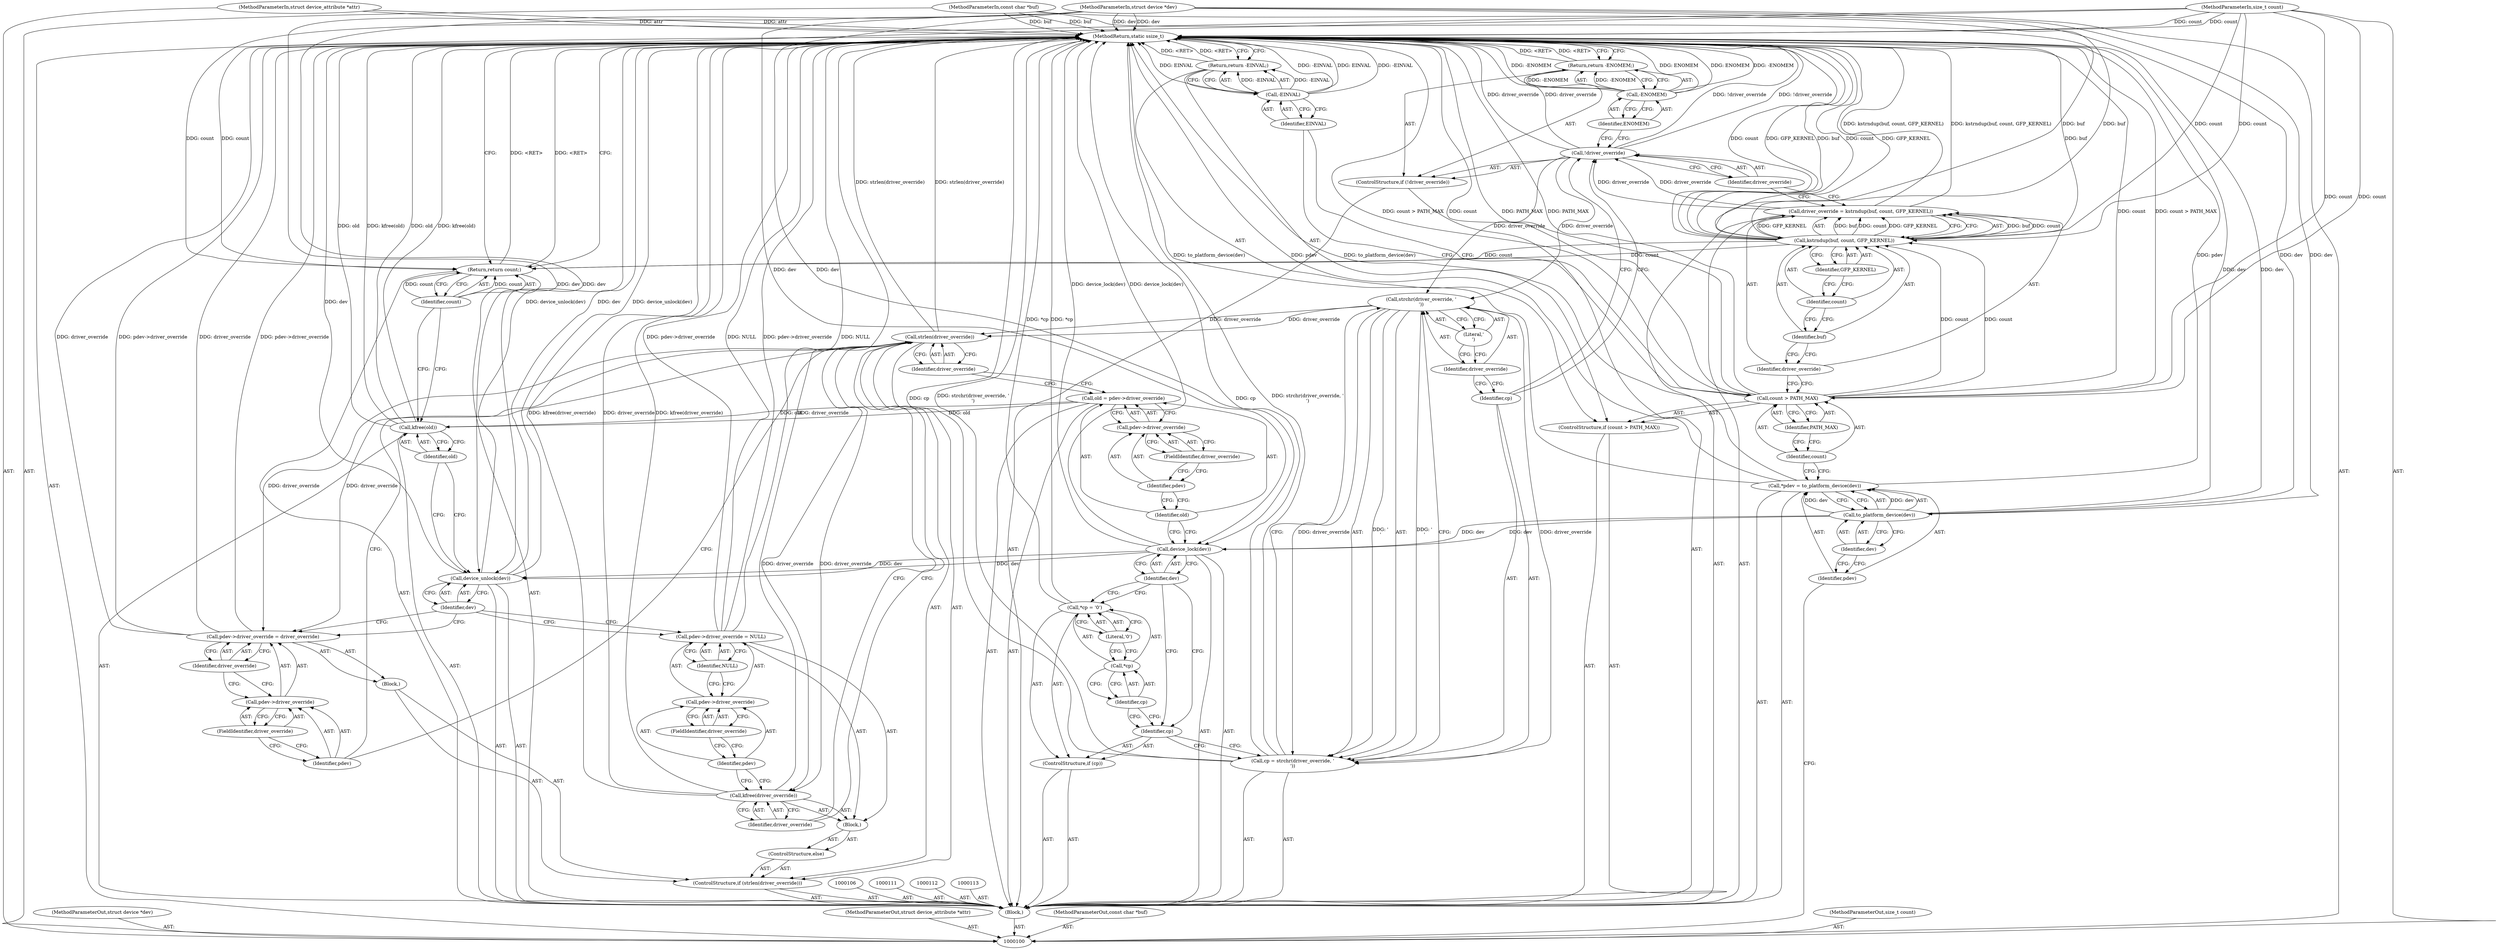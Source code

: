 digraph "0_linux_6265539776a0810b7ce6398c27866ddb9c6bd154_0" {
"1000175" [label="(MethodReturn,static ssize_t)"];
"1000101" [label="(MethodParameterIn,struct device *dev)"];
"1000245" [label="(MethodParameterOut,struct device *dev)"];
"1000121" [label="(Call,driver_override = kstrndup(buf, count, GFP_KERNEL))"];
"1000122" [label="(Identifier,driver_override)"];
"1000123" [label="(Call,kstrndup(buf, count, GFP_KERNEL))"];
"1000124" [label="(Identifier,buf)"];
"1000125" [label="(Identifier,count)"];
"1000126" [label="(Identifier,GFP_KERNEL)"];
"1000127" [label="(ControlStructure,if (!driver_override))"];
"1000128" [label="(Call,!driver_override)"];
"1000129" [label="(Identifier,driver_override)"];
"1000132" [label="(Identifier,ENOMEM)"];
"1000130" [label="(Return,return -ENOMEM;)"];
"1000131" [label="(Call,-ENOMEM)"];
"1000133" [label="(Call,cp = strchr(driver_override, '\n'))"];
"1000134" [label="(Identifier,cp)"];
"1000136" [label="(Identifier,driver_override)"];
"1000137" [label="(Literal,'\n')"];
"1000135" [label="(Call,strchr(driver_override, '\n'))"];
"1000138" [label="(ControlStructure,if (cp))"];
"1000139" [label="(Identifier,cp)"];
"1000140" [label="(Call,*cp = '\0')"];
"1000141" [label="(Call,*cp)"];
"1000142" [label="(Identifier,cp)"];
"1000143" [label="(Literal,'\0')"];
"1000144" [label="(Call,device_lock(dev))"];
"1000145" [label="(Identifier,dev)"];
"1000102" [label="(MethodParameterIn,struct device_attribute *attr)"];
"1000246" [label="(MethodParameterOut,struct device_attribute *attr)"];
"1000146" [label="(Call,old = pdev->driver_override)"];
"1000147" [label="(Identifier,old)"];
"1000150" [label="(FieldIdentifier,driver_override)"];
"1000148" [label="(Call,pdev->driver_override)"];
"1000149" [label="(Identifier,pdev)"];
"1000153" [label="(Identifier,driver_override)"];
"1000151" [label="(ControlStructure,if (strlen(driver_override)))"];
"1000154" [label="(Block,)"];
"1000152" [label="(Call,strlen(driver_override))"];
"1000159" [label="(Identifier,driver_override)"];
"1000155" [label="(Call,pdev->driver_override = driver_override)"];
"1000156" [label="(Call,pdev->driver_override)"];
"1000157" [label="(Identifier,pdev)"];
"1000158" [label="(FieldIdentifier,driver_override)"];
"1000160" [label="(ControlStructure,else)"];
"1000161" [label="(Block,)"];
"1000162" [label="(Call,kfree(driver_override))"];
"1000163" [label="(Identifier,driver_override)"];
"1000168" [label="(Identifier,NULL)"];
"1000164" [label="(Call,pdev->driver_override = NULL)"];
"1000165" [label="(Call,pdev->driver_override)"];
"1000166" [label="(Identifier,pdev)"];
"1000167" [label="(FieldIdentifier,driver_override)"];
"1000169" [label="(Call,device_unlock(dev))"];
"1000170" [label="(Identifier,dev)"];
"1000171" [label="(Call,kfree(old))"];
"1000172" [label="(Identifier,old)"];
"1000103" [label="(MethodParameterIn,const char *buf)"];
"1000247" [label="(MethodParameterOut,const char *buf)"];
"1000104" [label="(MethodParameterIn,size_t count)"];
"1000248" [label="(MethodParameterOut,size_t count)"];
"1000173" [label="(Return,return count;)"];
"1000174" [label="(Identifier,count)"];
"1000105" [label="(Block,)"];
"1000107" [label="(Call,*pdev = to_platform_device(dev))"];
"1000108" [label="(Identifier,pdev)"];
"1000109" [label="(Call,to_platform_device(dev))"];
"1000110" [label="(Identifier,dev)"];
"1000117" [label="(Identifier,PATH_MAX)"];
"1000114" [label="(ControlStructure,if (count > PATH_MAX))"];
"1000115" [label="(Call,count > PATH_MAX)"];
"1000116" [label="(Identifier,count)"];
"1000119" [label="(Call,-EINVAL)"];
"1000120" [label="(Identifier,EINVAL)"];
"1000118" [label="(Return,return -EINVAL;)"];
"1000175" -> "1000100"  [label="AST: "];
"1000175" -> "1000118"  [label="CFG: "];
"1000175" -> "1000130"  [label="CFG: "];
"1000175" -> "1000173"  [label="CFG: "];
"1000173" -> "1000175"  [label="DDG: <RET>"];
"1000118" -> "1000175"  [label="DDG: <RET>"];
"1000171" -> "1000175"  [label="DDG: old"];
"1000171" -> "1000175"  [label="DDG: kfree(old)"];
"1000123" -> "1000175"  [label="DDG: count"];
"1000123" -> "1000175"  [label="DDG: GFP_KERNEL"];
"1000123" -> "1000175"  [label="DDG: buf"];
"1000107" -> "1000175"  [label="DDG: pdev"];
"1000107" -> "1000175"  [label="DDG: to_platform_device(dev)"];
"1000169" -> "1000175"  [label="DDG: device_unlock(dev)"];
"1000169" -> "1000175"  [label="DDG: dev"];
"1000104" -> "1000175"  [label="DDG: count"];
"1000119" -> "1000175"  [label="DDG: -EINVAL"];
"1000119" -> "1000175"  [label="DDG: EINVAL"];
"1000115" -> "1000175"  [label="DDG: count"];
"1000115" -> "1000175"  [label="DDG: PATH_MAX"];
"1000115" -> "1000175"  [label="DDG: count > PATH_MAX"];
"1000155" -> "1000175"  [label="DDG: driver_override"];
"1000155" -> "1000175"  [label="DDG: pdev->driver_override"];
"1000164" -> "1000175"  [label="DDG: NULL"];
"1000164" -> "1000175"  [label="DDG: pdev->driver_override"];
"1000121" -> "1000175"  [label="DDG: kstrndup(buf, count, GFP_KERNEL)"];
"1000131" -> "1000175"  [label="DDG: ENOMEM"];
"1000131" -> "1000175"  [label="DDG: -ENOMEM"];
"1000140" -> "1000175"  [label="DDG: *cp"];
"1000152" -> "1000175"  [label="DDG: strlen(driver_override)"];
"1000128" -> "1000175"  [label="DDG: driver_override"];
"1000128" -> "1000175"  [label="DDG: !driver_override"];
"1000103" -> "1000175"  [label="DDG: buf"];
"1000144" -> "1000175"  [label="DDG: device_lock(dev)"];
"1000133" -> "1000175"  [label="DDG: cp"];
"1000133" -> "1000175"  [label="DDG: strchr(driver_override, '\n')"];
"1000102" -> "1000175"  [label="DDG: attr"];
"1000101" -> "1000175"  [label="DDG: dev"];
"1000109" -> "1000175"  [label="DDG: dev"];
"1000162" -> "1000175"  [label="DDG: driver_override"];
"1000162" -> "1000175"  [label="DDG: kfree(driver_override)"];
"1000130" -> "1000175"  [label="DDG: <RET>"];
"1000101" -> "1000100"  [label="AST: "];
"1000101" -> "1000175"  [label="DDG: dev"];
"1000101" -> "1000109"  [label="DDG: dev"];
"1000101" -> "1000144"  [label="DDG: dev"];
"1000101" -> "1000169"  [label="DDG: dev"];
"1000245" -> "1000100"  [label="AST: "];
"1000121" -> "1000105"  [label="AST: "];
"1000121" -> "1000123"  [label="CFG: "];
"1000122" -> "1000121"  [label="AST: "];
"1000123" -> "1000121"  [label="AST: "];
"1000129" -> "1000121"  [label="CFG: "];
"1000121" -> "1000175"  [label="DDG: kstrndup(buf, count, GFP_KERNEL)"];
"1000123" -> "1000121"  [label="DDG: buf"];
"1000123" -> "1000121"  [label="DDG: count"];
"1000123" -> "1000121"  [label="DDG: GFP_KERNEL"];
"1000121" -> "1000128"  [label="DDG: driver_override"];
"1000122" -> "1000121"  [label="AST: "];
"1000122" -> "1000115"  [label="CFG: "];
"1000124" -> "1000122"  [label="CFG: "];
"1000123" -> "1000121"  [label="AST: "];
"1000123" -> "1000126"  [label="CFG: "];
"1000124" -> "1000123"  [label="AST: "];
"1000125" -> "1000123"  [label="AST: "];
"1000126" -> "1000123"  [label="AST: "];
"1000121" -> "1000123"  [label="CFG: "];
"1000123" -> "1000175"  [label="DDG: count"];
"1000123" -> "1000175"  [label="DDG: GFP_KERNEL"];
"1000123" -> "1000175"  [label="DDG: buf"];
"1000123" -> "1000121"  [label="DDG: buf"];
"1000123" -> "1000121"  [label="DDG: count"];
"1000123" -> "1000121"  [label="DDG: GFP_KERNEL"];
"1000103" -> "1000123"  [label="DDG: buf"];
"1000115" -> "1000123"  [label="DDG: count"];
"1000104" -> "1000123"  [label="DDG: count"];
"1000123" -> "1000173"  [label="DDG: count"];
"1000124" -> "1000123"  [label="AST: "];
"1000124" -> "1000122"  [label="CFG: "];
"1000125" -> "1000124"  [label="CFG: "];
"1000125" -> "1000123"  [label="AST: "];
"1000125" -> "1000124"  [label="CFG: "];
"1000126" -> "1000125"  [label="CFG: "];
"1000126" -> "1000123"  [label="AST: "];
"1000126" -> "1000125"  [label="CFG: "];
"1000123" -> "1000126"  [label="CFG: "];
"1000127" -> "1000105"  [label="AST: "];
"1000128" -> "1000127"  [label="AST: "];
"1000130" -> "1000127"  [label="AST: "];
"1000128" -> "1000127"  [label="AST: "];
"1000128" -> "1000129"  [label="CFG: "];
"1000129" -> "1000128"  [label="AST: "];
"1000132" -> "1000128"  [label="CFG: "];
"1000134" -> "1000128"  [label="CFG: "];
"1000128" -> "1000175"  [label="DDG: driver_override"];
"1000128" -> "1000175"  [label="DDG: !driver_override"];
"1000121" -> "1000128"  [label="DDG: driver_override"];
"1000128" -> "1000135"  [label="DDG: driver_override"];
"1000129" -> "1000128"  [label="AST: "];
"1000129" -> "1000121"  [label="CFG: "];
"1000128" -> "1000129"  [label="CFG: "];
"1000132" -> "1000131"  [label="AST: "];
"1000132" -> "1000128"  [label="CFG: "];
"1000131" -> "1000132"  [label="CFG: "];
"1000130" -> "1000127"  [label="AST: "];
"1000130" -> "1000131"  [label="CFG: "];
"1000131" -> "1000130"  [label="AST: "];
"1000175" -> "1000130"  [label="CFG: "];
"1000130" -> "1000175"  [label="DDG: <RET>"];
"1000131" -> "1000130"  [label="DDG: -ENOMEM"];
"1000131" -> "1000130"  [label="AST: "];
"1000131" -> "1000132"  [label="CFG: "];
"1000132" -> "1000131"  [label="AST: "];
"1000130" -> "1000131"  [label="CFG: "];
"1000131" -> "1000175"  [label="DDG: ENOMEM"];
"1000131" -> "1000175"  [label="DDG: -ENOMEM"];
"1000131" -> "1000130"  [label="DDG: -ENOMEM"];
"1000133" -> "1000105"  [label="AST: "];
"1000133" -> "1000135"  [label="CFG: "];
"1000134" -> "1000133"  [label="AST: "];
"1000135" -> "1000133"  [label="AST: "];
"1000139" -> "1000133"  [label="CFG: "];
"1000133" -> "1000175"  [label="DDG: cp"];
"1000133" -> "1000175"  [label="DDG: strchr(driver_override, '\n')"];
"1000135" -> "1000133"  [label="DDG: driver_override"];
"1000135" -> "1000133"  [label="DDG: '\n'"];
"1000134" -> "1000133"  [label="AST: "];
"1000134" -> "1000128"  [label="CFG: "];
"1000136" -> "1000134"  [label="CFG: "];
"1000136" -> "1000135"  [label="AST: "];
"1000136" -> "1000134"  [label="CFG: "];
"1000137" -> "1000136"  [label="CFG: "];
"1000137" -> "1000135"  [label="AST: "];
"1000137" -> "1000136"  [label="CFG: "];
"1000135" -> "1000137"  [label="CFG: "];
"1000135" -> "1000133"  [label="AST: "];
"1000135" -> "1000137"  [label="CFG: "];
"1000136" -> "1000135"  [label="AST: "];
"1000137" -> "1000135"  [label="AST: "];
"1000133" -> "1000135"  [label="CFG: "];
"1000135" -> "1000133"  [label="DDG: driver_override"];
"1000135" -> "1000133"  [label="DDG: '\n'"];
"1000128" -> "1000135"  [label="DDG: driver_override"];
"1000135" -> "1000152"  [label="DDG: driver_override"];
"1000138" -> "1000105"  [label="AST: "];
"1000139" -> "1000138"  [label="AST: "];
"1000140" -> "1000138"  [label="AST: "];
"1000139" -> "1000138"  [label="AST: "];
"1000139" -> "1000133"  [label="CFG: "];
"1000142" -> "1000139"  [label="CFG: "];
"1000145" -> "1000139"  [label="CFG: "];
"1000140" -> "1000138"  [label="AST: "];
"1000140" -> "1000143"  [label="CFG: "];
"1000141" -> "1000140"  [label="AST: "];
"1000143" -> "1000140"  [label="AST: "];
"1000145" -> "1000140"  [label="CFG: "];
"1000140" -> "1000175"  [label="DDG: *cp"];
"1000141" -> "1000140"  [label="AST: "];
"1000141" -> "1000142"  [label="CFG: "];
"1000142" -> "1000141"  [label="AST: "];
"1000143" -> "1000141"  [label="CFG: "];
"1000142" -> "1000141"  [label="AST: "];
"1000142" -> "1000139"  [label="CFG: "];
"1000141" -> "1000142"  [label="CFG: "];
"1000143" -> "1000140"  [label="AST: "];
"1000143" -> "1000141"  [label="CFG: "];
"1000140" -> "1000143"  [label="CFG: "];
"1000144" -> "1000105"  [label="AST: "];
"1000144" -> "1000145"  [label="CFG: "];
"1000145" -> "1000144"  [label="AST: "];
"1000147" -> "1000144"  [label="CFG: "];
"1000144" -> "1000175"  [label="DDG: device_lock(dev)"];
"1000109" -> "1000144"  [label="DDG: dev"];
"1000101" -> "1000144"  [label="DDG: dev"];
"1000144" -> "1000169"  [label="DDG: dev"];
"1000145" -> "1000144"  [label="AST: "];
"1000145" -> "1000140"  [label="CFG: "];
"1000145" -> "1000139"  [label="CFG: "];
"1000144" -> "1000145"  [label="CFG: "];
"1000102" -> "1000100"  [label="AST: "];
"1000102" -> "1000175"  [label="DDG: attr"];
"1000246" -> "1000100"  [label="AST: "];
"1000146" -> "1000105"  [label="AST: "];
"1000146" -> "1000148"  [label="CFG: "];
"1000147" -> "1000146"  [label="AST: "];
"1000148" -> "1000146"  [label="AST: "];
"1000153" -> "1000146"  [label="CFG: "];
"1000146" -> "1000171"  [label="DDG: old"];
"1000147" -> "1000146"  [label="AST: "];
"1000147" -> "1000144"  [label="CFG: "];
"1000149" -> "1000147"  [label="CFG: "];
"1000150" -> "1000148"  [label="AST: "];
"1000150" -> "1000149"  [label="CFG: "];
"1000148" -> "1000150"  [label="CFG: "];
"1000148" -> "1000146"  [label="AST: "];
"1000148" -> "1000150"  [label="CFG: "];
"1000149" -> "1000148"  [label="AST: "];
"1000150" -> "1000148"  [label="AST: "];
"1000146" -> "1000148"  [label="CFG: "];
"1000149" -> "1000148"  [label="AST: "];
"1000149" -> "1000147"  [label="CFG: "];
"1000150" -> "1000149"  [label="CFG: "];
"1000153" -> "1000152"  [label="AST: "];
"1000153" -> "1000146"  [label="CFG: "];
"1000152" -> "1000153"  [label="CFG: "];
"1000151" -> "1000105"  [label="AST: "];
"1000152" -> "1000151"  [label="AST: "];
"1000154" -> "1000151"  [label="AST: "];
"1000160" -> "1000151"  [label="AST: "];
"1000154" -> "1000151"  [label="AST: "];
"1000155" -> "1000154"  [label="AST: "];
"1000152" -> "1000151"  [label="AST: "];
"1000152" -> "1000153"  [label="CFG: "];
"1000153" -> "1000152"  [label="AST: "];
"1000157" -> "1000152"  [label="CFG: "];
"1000163" -> "1000152"  [label="CFG: "];
"1000152" -> "1000175"  [label="DDG: strlen(driver_override)"];
"1000135" -> "1000152"  [label="DDG: driver_override"];
"1000152" -> "1000155"  [label="DDG: driver_override"];
"1000152" -> "1000162"  [label="DDG: driver_override"];
"1000159" -> "1000155"  [label="AST: "];
"1000159" -> "1000156"  [label="CFG: "];
"1000155" -> "1000159"  [label="CFG: "];
"1000155" -> "1000154"  [label="AST: "];
"1000155" -> "1000159"  [label="CFG: "];
"1000156" -> "1000155"  [label="AST: "];
"1000159" -> "1000155"  [label="AST: "];
"1000170" -> "1000155"  [label="CFG: "];
"1000155" -> "1000175"  [label="DDG: driver_override"];
"1000155" -> "1000175"  [label="DDG: pdev->driver_override"];
"1000152" -> "1000155"  [label="DDG: driver_override"];
"1000156" -> "1000155"  [label="AST: "];
"1000156" -> "1000158"  [label="CFG: "];
"1000157" -> "1000156"  [label="AST: "];
"1000158" -> "1000156"  [label="AST: "];
"1000159" -> "1000156"  [label="CFG: "];
"1000157" -> "1000156"  [label="AST: "];
"1000157" -> "1000152"  [label="CFG: "];
"1000158" -> "1000157"  [label="CFG: "];
"1000158" -> "1000156"  [label="AST: "];
"1000158" -> "1000157"  [label="CFG: "];
"1000156" -> "1000158"  [label="CFG: "];
"1000160" -> "1000151"  [label="AST: "];
"1000161" -> "1000160"  [label="AST: "];
"1000161" -> "1000160"  [label="AST: "];
"1000162" -> "1000161"  [label="AST: "];
"1000164" -> "1000161"  [label="AST: "];
"1000162" -> "1000161"  [label="AST: "];
"1000162" -> "1000163"  [label="CFG: "];
"1000163" -> "1000162"  [label="AST: "];
"1000166" -> "1000162"  [label="CFG: "];
"1000162" -> "1000175"  [label="DDG: driver_override"];
"1000162" -> "1000175"  [label="DDG: kfree(driver_override)"];
"1000152" -> "1000162"  [label="DDG: driver_override"];
"1000163" -> "1000162"  [label="AST: "];
"1000163" -> "1000152"  [label="CFG: "];
"1000162" -> "1000163"  [label="CFG: "];
"1000168" -> "1000164"  [label="AST: "];
"1000168" -> "1000165"  [label="CFG: "];
"1000164" -> "1000168"  [label="CFG: "];
"1000164" -> "1000161"  [label="AST: "];
"1000164" -> "1000168"  [label="CFG: "];
"1000165" -> "1000164"  [label="AST: "];
"1000168" -> "1000164"  [label="AST: "];
"1000170" -> "1000164"  [label="CFG: "];
"1000164" -> "1000175"  [label="DDG: NULL"];
"1000164" -> "1000175"  [label="DDG: pdev->driver_override"];
"1000165" -> "1000164"  [label="AST: "];
"1000165" -> "1000167"  [label="CFG: "];
"1000166" -> "1000165"  [label="AST: "];
"1000167" -> "1000165"  [label="AST: "];
"1000168" -> "1000165"  [label="CFG: "];
"1000166" -> "1000165"  [label="AST: "];
"1000166" -> "1000162"  [label="CFG: "];
"1000167" -> "1000166"  [label="CFG: "];
"1000167" -> "1000165"  [label="AST: "];
"1000167" -> "1000166"  [label="CFG: "];
"1000165" -> "1000167"  [label="CFG: "];
"1000169" -> "1000105"  [label="AST: "];
"1000169" -> "1000170"  [label="CFG: "];
"1000170" -> "1000169"  [label="AST: "];
"1000172" -> "1000169"  [label="CFG: "];
"1000169" -> "1000175"  [label="DDG: device_unlock(dev)"];
"1000169" -> "1000175"  [label="DDG: dev"];
"1000144" -> "1000169"  [label="DDG: dev"];
"1000101" -> "1000169"  [label="DDG: dev"];
"1000170" -> "1000169"  [label="AST: "];
"1000170" -> "1000155"  [label="CFG: "];
"1000170" -> "1000164"  [label="CFG: "];
"1000169" -> "1000170"  [label="CFG: "];
"1000171" -> "1000105"  [label="AST: "];
"1000171" -> "1000172"  [label="CFG: "];
"1000172" -> "1000171"  [label="AST: "];
"1000174" -> "1000171"  [label="CFG: "];
"1000171" -> "1000175"  [label="DDG: old"];
"1000171" -> "1000175"  [label="DDG: kfree(old)"];
"1000146" -> "1000171"  [label="DDG: old"];
"1000172" -> "1000171"  [label="AST: "];
"1000172" -> "1000169"  [label="CFG: "];
"1000171" -> "1000172"  [label="CFG: "];
"1000103" -> "1000100"  [label="AST: "];
"1000103" -> "1000175"  [label="DDG: buf"];
"1000103" -> "1000123"  [label="DDG: buf"];
"1000247" -> "1000100"  [label="AST: "];
"1000104" -> "1000100"  [label="AST: "];
"1000104" -> "1000175"  [label="DDG: count"];
"1000104" -> "1000115"  [label="DDG: count"];
"1000104" -> "1000123"  [label="DDG: count"];
"1000104" -> "1000173"  [label="DDG: count"];
"1000248" -> "1000100"  [label="AST: "];
"1000173" -> "1000105"  [label="AST: "];
"1000173" -> "1000174"  [label="CFG: "];
"1000174" -> "1000173"  [label="AST: "];
"1000175" -> "1000173"  [label="CFG: "];
"1000173" -> "1000175"  [label="DDG: <RET>"];
"1000174" -> "1000173"  [label="DDG: count"];
"1000123" -> "1000173"  [label="DDG: count"];
"1000104" -> "1000173"  [label="DDG: count"];
"1000174" -> "1000173"  [label="AST: "];
"1000174" -> "1000171"  [label="CFG: "];
"1000173" -> "1000174"  [label="CFG: "];
"1000174" -> "1000173"  [label="DDG: count"];
"1000105" -> "1000100"  [label="AST: "];
"1000106" -> "1000105"  [label="AST: "];
"1000107" -> "1000105"  [label="AST: "];
"1000111" -> "1000105"  [label="AST: "];
"1000112" -> "1000105"  [label="AST: "];
"1000113" -> "1000105"  [label="AST: "];
"1000114" -> "1000105"  [label="AST: "];
"1000121" -> "1000105"  [label="AST: "];
"1000127" -> "1000105"  [label="AST: "];
"1000133" -> "1000105"  [label="AST: "];
"1000138" -> "1000105"  [label="AST: "];
"1000144" -> "1000105"  [label="AST: "];
"1000146" -> "1000105"  [label="AST: "];
"1000151" -> "1000105"  [label="AST: "];
"1000169" -> "1000105"  [label="AST: "];
"1000171" -> "1000105"  [label="AST: "];
"1000173" -> "1000105"  [label="AST: "];
"1000107" -> "1000105"  [label="AST: "];
"1000107" -> "1000109"  [label="CFG: "];
"1000108" -> "1000107"  [label="AST: "];
"1000109" -> "1000107"  [label="AST: "];
"1000116" -> "1000107"  [label="CFG: "];
"1000107" -> "1000175"  [label="DDG: pdev"];
"1000107" -> "1000175"  [label="DDG: to_platform_device(dev)"];
"1000109" -> "1000107"  [label="DDG: dev"];
"1000108" -> "1000107"  [label="AST: "];
"1000108" -> "1000100"  [label="CFG: "];
"1000110" -> "1000108"  [label="CFG: "];
"1000109" -> "1000107"  [label="AST: "];
"1000109" -> "1000110"  [label="CFG: "];
"1000110" -> "1000109"  [label="AST: "];
"1000107" -> "1000109"  [label="CFG: "];
"1000109" -> "1000175"  [label="DDG: dev"];
"1000109" -> "1000107"  [label="DDG: dev"];
"1000101" -> "1000109"  [label="DDG: dev"];
"1000109" -> "1000144"  [label="DDG: dev"];
"1000110" -> "1000109"  [label="AST: "];
"1000110" -> "1000108"  [label="CFG: "];
"1000109" -> "1000110"  [label="CFG: "];
"1000117" -> "1000115"  [label="AST: "];
"1000117" -> "1000116"  [label="CFG: "];
"1000115" -> "1000117"  [label="CFG: "];
"1000114" -> "1000105"  [label="AST: "];
"1000115" -> "1000114"  [label="AST: "];
"1000118" -> "1000114"  [label="AST: "];
"1000115" -> "1000114"  [label="AST: "];
"1000115" -> "1000117"  [label="CFG: "];
"1000116" -> "1000115"  [label="AST: "];
"1000117" -> "1000115"  [label="AST: "];
"1000120" -> "1000115"  [label="CFG: "];
"1000122" -> "1000115"  [label="CFG: "];
"1000115" -> "1000175"  [label="DDG: count"];
"1000115" -> "1000175"  [label="DDG: PATH_MAX"];
"1000115" -> "1000175"  [label="DDG: count > PATH_MAX"];
"1000104" -> "1000115"  [label="DDG: count"];
"1000115" -> "1000123"  [label="DDG: count"];
"1000116" -> "1000115"  [label="AST: "];
"1000116" -> "1000107"  [label="CFG: "];
"1000117" -> "1000116"  [label="CFG: "];
"1000119" -> "1000118"  [label="AST: "];
"1000119" -> "1000120"  [label="CFG: "];
"1000120" -> "1000119"  [label="AST: "];
"1000118" -> "1000119"  [label="CFG: "];
"1000119" -> "1000175"  [label="DDG: -EINVAL"];
"1000119" -> "1000175"  [label="DDG: EINVAL"];
"1000119" -> "1000118"  [label="DDG: -EINVAL"];
"1000120" -> "1000119"  [label="AST: "];
"1000120" -> "1000115"  [label="CFG: "];
"1000119" -> "1000120"  [label="CFG: "];
"1000118" -> "1000114"  [label="AST: "];
"1000118" -> "1000119"  [label="CFG: "];
"1000119" -> "1000118"  [label="AST: "];
"1000175" -> "1000118"  [label="CFG: "];
"1000118" -> "1000175"  [label="DDG: <RET>"];
"1000119" -> "1000118"  [label="DDG: -EINVAL"];
}
